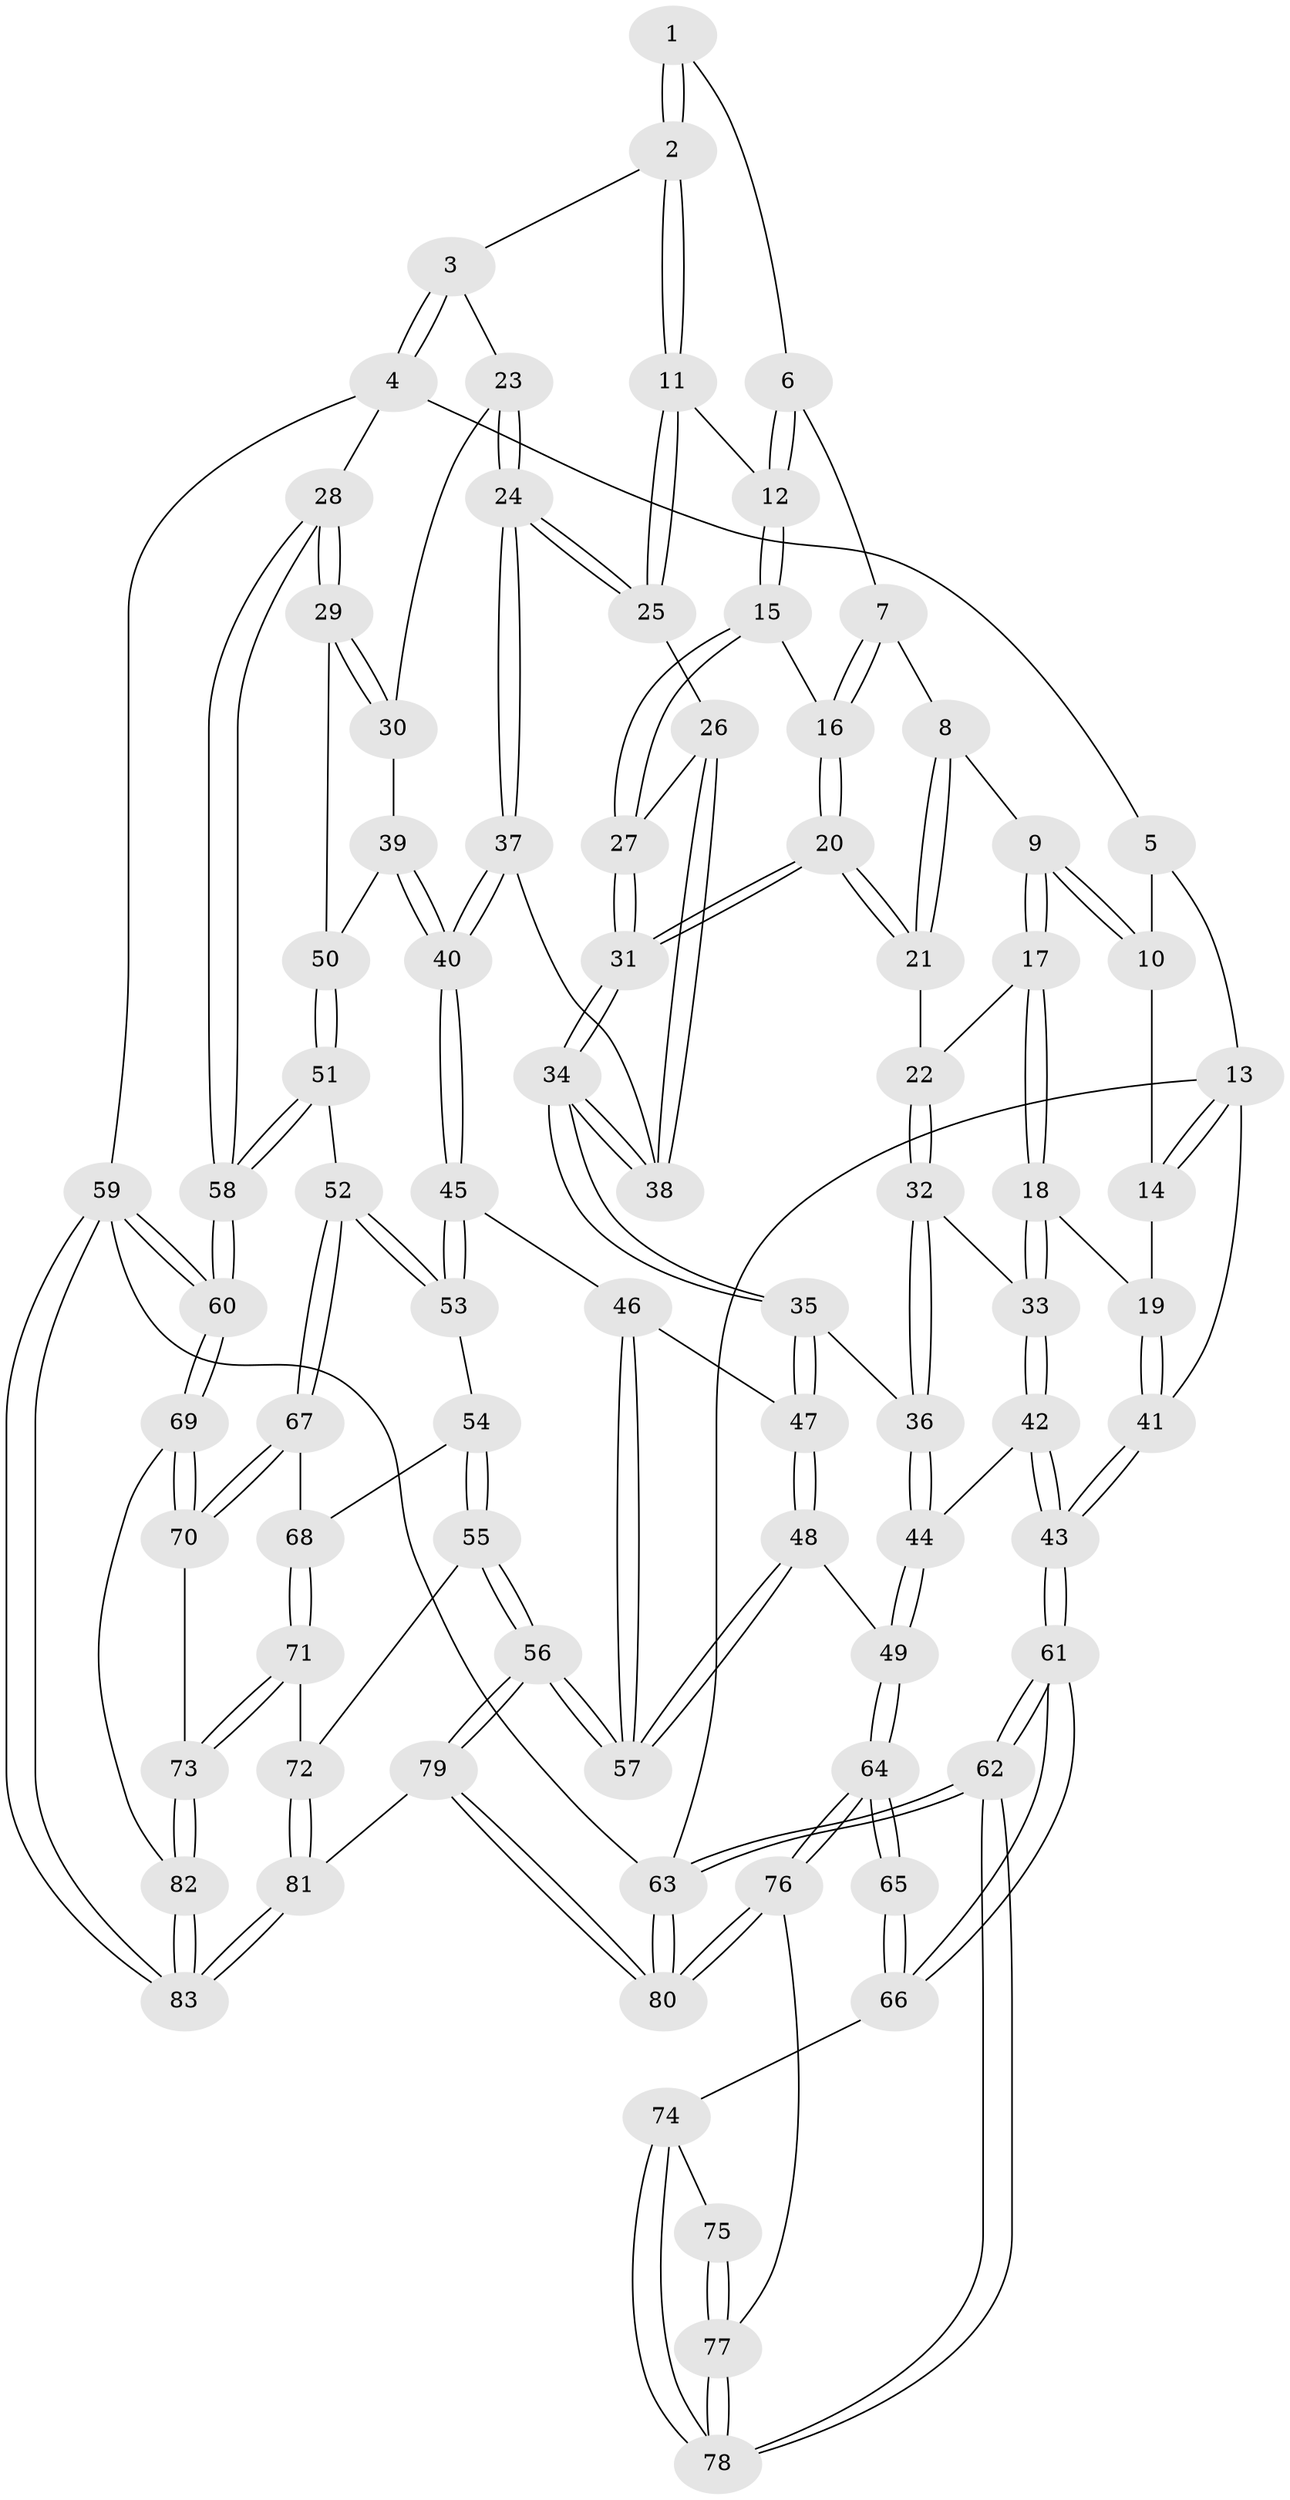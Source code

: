 // coarse degree distribution, {2: 0.04, 4: 0.44, 3: 0.48, 5: 0.04}
// Generated by graph-tools (version 1.1) at 2025/38/03/04/25 23:38:30]
// undirected, 83 vertices, 204 edges
graph export_dot {
  node [color=gray90,style=filled];
  1 [pos="+0.561831766635474+0"];
  2 [pos="+0.982611240706125+0"];
  3 [pos="+1+0"];
  4 [pos="+1+0"];
  5 [pos="+0.2640665669844618+0"];
  6 [pos="+0.5514226288923926+0.07633249654488927"];
  7 [pos="+0.39713201263628245+0.21119087437053652"];
  8 [pos="+0.3535517369772077+0.20662919383519254"];
  9 [pos="+0.29684243880443784+0.1889395989609961"];
  10 [pos="+0.225979480372118+0.07443160971146132"];
  11 [pos="+0.7250539553221532+0.2566473313377719"];
  12 [pos="+0.5774094065843416+0.17964299441740875"];
  13 [pos="+0+0.040843260422763226"];
  14 [pos="+0.13651252025592955+0.16169971610825595"];
  15 [pos="+0.5375456019555772+0.2778427830977662"];
  16 [pos="+0.4219832748666644+0.2456150348227561"];
  17 [pos="+0.2815705518319631+0.27439151050667127"];
  18 [pos="+0.2124447183491454+0.35402472129477586"];
  19 [pos="+0.0859329510709805+0.3129645100277139"];
  20 [pos="+0.40454756457314883+0.33611134773981544"];
  21 [pos="+0.37815795395258456+0.32783878961367646"];
  22 [pos="+0.3485480091141782+0.32808287132753544"];
  23 [pos="+0.9037713482313189+0.2686583046103877"];
  24 [pos="+0.7518379616282176+0.3137339739433614"];
  25 [pos="+0.7359384953893559+0.2928194043902189"];
  26 [pos="+0.6089305543681673+0.331962823331465"];
  27 [pos="+0.5385297811936557+0.3285790808572236"];
  28 [pos="+1+0.4687293309051279"];
  29 [pos="+1+0.46833961317398365"];
  30 [pos="+0.9255623209800842+0.3310914565279674"];
  31 [pos="+0.4885652271973161+0.42983936315881976"];
  32 [pos="+0.27813823098626966+0.4430294678544194"];
  33 [pos="+0.2599181714362639+0.436778049419483"];
  34 [pos="+0.4876726973280147+0.4622465610325753"];
  35 [pos="+0.4864403333251865+0.46495222475706444"];
  36 [pos="+0.3063753560623234+0.46234341255299916"];
  37 [pos="+0.7582131917716253+0.43689879049539565"];
  38 [pos="+0.6920191157406026+0.43301760313553195"];
  39 [pos="+0.8234652540309805+0.48618730357132905"];
  40 [pos="+0.7966786228907246+0.4891151508165989"];
  41 [pos="+0+0.4501489139628542"];
  42 [pos="+0.1493690035484493+0.5215735660245098"];
  43 [pos="+0+0.5534574030778171"];
  44 [pos="+0.2831236302852531+0.6446248195303187"];
  45 [pos="+0.7546963282678392+0.5797884637950709"];
  46 [pos="+0.7460355897874661+0.5812776171863563"];
  47 [pos="+0.5069667395263955+0.5822417070700114"];
  48 [pos="+0.46342383063113873+0.7026399457547586"];
  49 [pos="+0.3100532429115133+0.7305931201286627"];
  50 [pos="+0.9507919501828387+0.5181518307295168"];
  51 [pos="+0.9244367960062486+0.6929976253292206"];
  52 [pos="+0.8972190545579234+0.7118181114995498"];
  53 [pos="+0.7771187447153152+0.6434057839542887"];
  54 [pos="+0.7505504173729317+0.7005617265365016"];
  55 [pos="+0.6846942756524181+0.7922103159504298"];
  56 [pos="+0.5508795127030633+0.795293440250204"];
  57 [pos="+0.5496079539129913+0.7935421124321451"];
  58 [pos="+1+0.6976066750799177"];
  59 [pos="+1+1"];
  60 [pos="+1+1"];
  61 [pos="+0+0.5749906191481797"];
  62 [pos="+0+1"];
  63 [pos="+0+1"];
  64 [pos="+0.30389951582046676+0.7359515254801547"];
  65 [pos="+0.2264661121325402+0.7296946306957998"];
  66 [pos="+0+0.629850454277574"];
  67 [pos="+0.8950494595157724+0.7678170948350946"];
  68 [pos="+0.8222989339086727+0.7920907105532413"];
  69 [pos="+1+0.9206172595277499"];
  70 [pos="+0.9566837663362501+0.8867127208046252"];
  71 [pos="+0.7536665206087971+0.8444097179010626"];
  72 [pos="+0.7472203216085267+0.8438264065628103"];
  73 [pos="+0.8505028190024607+0.9127849090689405"];
  74 [pos="+0.09597722278418089+0.8246632439760205"];
  75 [pos="+0.125552689051182+0.8190914671131301"];
  76 [pos="+0.27980011564109397+0.8862538189205634"];
  77 [pos="+0.1662738227263578+0.9053514247699335"];
  78 [pos="+0.017302792411414924+0.979376730313528"];
  79 [pos="+0.5309419397992805+1"];
  80 [pos="+0.39348988726249257+1"];
  81 [pos="+0.6374795619401598+1"];
  82 [pos="+0.7694585879061805+1"];
  83 [pos="+0.666279512370127+1"];
  1 -- 2;
  1 -- 2;
  1 -- 6;
  2 -- 3;
  2 -- 11;
  2 -- 11;
  3 -- 4;
  3 -- 4;
  3 -- 23;
  4 -- 5;
  4 -- 28;
  4 -- 59;
  5 -- 10;
  5 -- 13;
  6 -- 7;
  6 -- 12;
  6 -- 12;
  7 -- 8;
  7 -- 16;
  7 -- 16;
  8 -- 9;
  8 -- 21;
  8 -- 21;
  9 -- 10;
  9 -- 10;
  9 -- 17;
  9 -- 17;
  10 -- 14;
  11 -- 12;
  11 -- 25;
  11 -- 25;
  12 -- 15;
  12 -- 15;
  13 -- 14;
  13 -- 14;
  13 -- 41;
  13 -- 63;
  14 -- 19;
  15 -- 16;
  15 -- 27;
  15 -- 27;
  16 -- 20;
  16 -- 20;
  17 -- 18;
  17 -- 18;
  17 -- 22;
  18 -- 19;
  18 -- 33;
  18 -- 33;
  19 -- 41;
  19 -- 41;
  20 -- 21;
  20 -- 21;
  20 -- 31;
  20 -- 31;
  21 -- 22;
  22 -- 32;
  22 -- 32;
  23 -- 24;
  23 -- 24;
  23 -- 30;
  24 -- 25;
  24 -- 25;
  24 -- 37;
  24 -- 37;
  25 -- 26;
  26 -- 27;
  26 -- 38;
  26 -- 38;
  27 -- 31;
  27 -- 31;
  28 -- 29;
  28 -- 29;
  28 -- 58;
  28 -- 58;
  29 -- 30;
  29 -- 30;
  29 -- 50;
  30 -- 39;
  31 -- 34;
  31 -- 34;
  32 -- 33;
  32 -- 36;
  32 -- 36;
  33 -- 42;
  33 -- 42;
  34 -- 35;
  34 -- 35;
  34 -- 38;
  34 -- 38;
  35 -- 36;
  35 -- 47;
  35 -- 47;
  36 -- 44;
  36 -- 44;
  37 -- 38;
  37 -- 40;
  37 -- 40;
  39 -- 40;
  39 -- 40;
  39 -- 50;
  40 -- 45;
  40 -- 45;
  41 -- 43;
  41 -- 43;
  42 -- 43;
  42 -- 43;
  42 -- 44;
  43 -- 61;
  43 -- 61;
  44 -- 49;
  44 -- 49;
  45 -- 46;
  45 -- 53;
  45 -- 53;
  46 -- 47;
  46 -- 57;
  46 -- 57;
  47 -- 48;
  47 -- 48;
  48 -- 49;
  48 -- 57;
  48 -- 57;
  49 -- 64;
  49 -- 64;
  50 -- 51;
  50 -- 51;
  51 -- 52;
  51 -- 58;
  51 -- 58;
  52 -- 53;
  52 -- 53;
  52 -- 67;
  52 -- 67;
  53 -- 54;
  54 -- 55;
  54 -- 55;
  54 -- 68;
  55 -- 56;
  55 -- 56;
  55 -- 72;
  56 -- 57;
  56 -- 57;
  56 -- 79;
  56 -- 79;
  58 -- 60;
  58 -- 60;
  59 -- 60;
  59 -- 60;
  59 -- 83;
  59 -- 83;
  59 -- 63;
  60 -- 69;
  60 -- 69;
  61 -- 62;
  61 -- 62;
  61 -- 66;
  61 -- 66;
  62 -- 63;
  62 -- 63;
  62 -- 78;
  62 -- 78;
  63 -- 80;
  63 -- 80;
  64 -- 65;
  64 -- 65;
  64 -- 76;
  64 -- 76;
  65 -- 66;
  65 -- 66;
  66 -- 74;
  67 -- 68;
  67 -- 70;
  67 -- 70;
  68 -- 71;
  68 -- 71;
  69 -- 70;
  69 -- 70;
  69 -- 82;
  70 -- 73;
  71 -- 72;
  71 -- 73;
  71 -- 73;
  72 -- 81;
  72 -- 81;
  73 -- 82;
  73 -- 82;
  74 -- 75;
  74 -- 78;
  74 -- 78;
  75 -- 77;
  75 -- 77;
  76 -- 77;
  76 -- 80;
  76 -- 80;
  77 -- 78;
  77 -- 78;
  79 -- 80;
  79 -- 80;
  79 -- 81;
  81 -- 83;
  81 -- 83;
  82 -- 83;
  82 -- 83;
}

